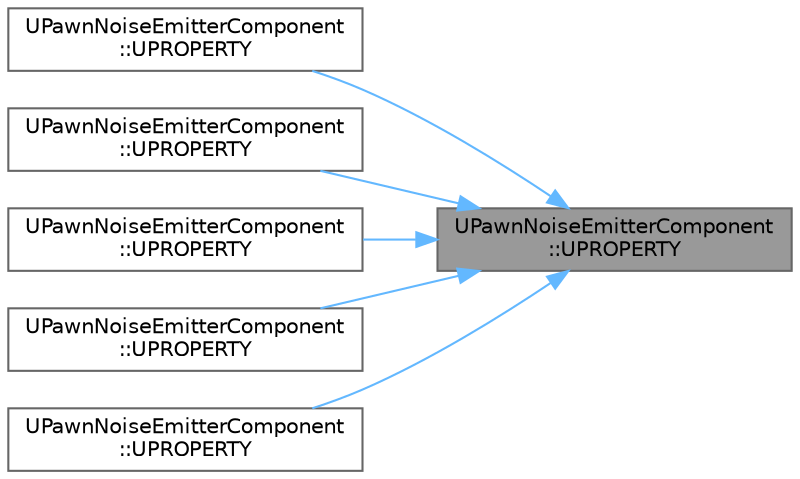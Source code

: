 digraph "UPawnNoiseEmitterComponent::UPROPERTY"
{
 // INTERACTIVE_SVG=YES
 // LATEX_PDF_SIZE
  bgcolor="transparent";
  edge [fontname=Helvetica,fontsize=10,labelfontname=Helvetica,labelfontsize=10];
  node [fontname=Helvetica,fontsize=10,shape=box,height=0.2,width=0.4];
  rankdir="RL";
  Node1 [id="Node000001",label="UPawnNoiseEmitterComponent\l::UPROPERTY",height=0.2,width=0.4,color="gray40", fillcolor="grey60", style="filled", fontcolor="black",tooltip=" "];
  Node1 -> Node2 [id="edge1_Node000001_Node000002",dir="back",color="steelblue1",style="solid",tooltip=" "];
  Node2 [id="Node000002",label="UPawnNoiseEmitterComponent\l::UPROPERTY",height=0.2,width=0.4,color="grey40", fillcolor="white", style="filled",URL="$d8/d9c/classUPawnNoiseEmitterComponent.html#a9bc0ad32f070e8142a20feea1870fd9e",tooltip=" "];
  Node1 -> Node3 [id="edge2_Node000001_Node000003",dir="back",color="steelblue1",style="solid",tooltip=" "];
  Node3 [id="Node000003",label="UPawnNoiseEmitterComponent\l::UPROPERTY",height=0.2,width=0.4,color="grey40", fillcolor="white", style="filled",URL="$d8/d9c/classUPawnNoiseEmitterComponent.html#ab4e53e1885944dfa508f6371bb64acaf",tooltip=" "];
  Node1 -> Node4 [id="edge3_Node000001_Node000004",dir="back",color="steelblue1",style="solid",tooltip=" "];
  Node4 [id="Node000004",label="UPawnNoiseEmitterComponent\l::UPROPERTY",height=0.2,width=0.4,color="grey40", fillcolor="white", style="filled",URL="$d8/d9c/classUPawnNoiseEmitterComponent.html#ac48c5a2a0a94665c1f9566dcbb183503",tooltip=" "];
  Node1 -> Node5 [id="edge4_Node000001_Node000005",dir="back",color="steelblue1",style="solid",tooltip=" "];
  Node5 [id="Node000005",label="UPawnNoiseEmitterComponent\l::UPROPERTY",height=0.2,width=0.4,color="grey40", fillcolor="white", style="filled",URL="$d8/d9c/classUPawnNoiseEmitterComponent.html#a9fc6c48012a1df630eba3e1f4583c983",tooltip=" "];
  Node1 -> Node6 [id="edge5_Node000001_Node000006",dir="back",color="steelblue1",style="solid",tooltip=" "];
  Node6 [id="Node000006",label="UPawnNoiseEmitterComponent\l::UPROPERTY",height=0.2,width=0.4,color="grey40", fillcolor="white", style="filled",URL="$d8/d9c/classUPawnNoiseEmitterComponent.html#a4c742b36342c73eac5b11337d0ded800",tooltip=" "];
}
